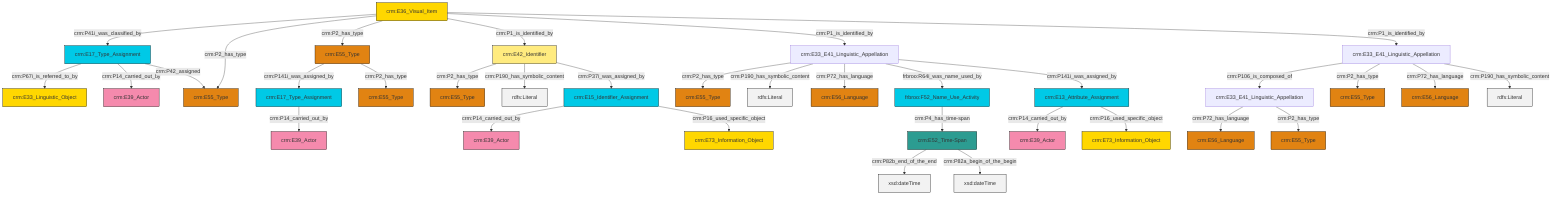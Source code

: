 graph TD
classDef Literal fill:#f2f2f2,stroke:#000000;
classDef CRM_Entity fill:#FFFFFF,stroke:#000000;
classDef Temporal_Entity fill:#00C9E6, stroke:#000000;
classDef Type fill:#E18312, stroke:#000000;
classDef Time-Span fill:#2C9C91, stroke:#000000;
classDef Appellation fill:#FFEB7F, stroke:#000000;
classDef Place fill:#008836, stroke:#000000;
classDef Persistent_Item fill:#B266B2, stroke:#000000;
classDef Conceptual_Object fill:#FFD700, stroke:#000000;
classDef Physical_Thing fill:#D2B48C, stroke:#000000;
classDef Actor fill:#f58aad, stroke:#000000;
classDef PC_Classes fill:#4ce600, stroke:#000000;
classDef Multi fill:#cccccc,stroke:#000000;

0["frbroo:F52_Name_Use_Activity"]:::Temporal_Entity -->|crm:P4_has_time-span| 1["crm:E52_Time-Span"]:::Time-Span
2["crm:E33_E41_Linguistic_Appellation"]:::Default -->|crm:P106_is_composed_of| 3["crm:E33_E41_Linguistic_Appellation"]:::Default
4["crm:E17_Type_Assignment"]:::Temporal_Entity -->|crm:P67i_is_referred_to_by| 5["crm:E33_Linguistic_Object"]:::Conceptual_Object
4["crm:E17_Type_Assignment"]:::Temporal_Entity -->|crm:P14_carried_out_by| 11["crm:E39_Actor"]:::Actor
9["crm:E33_E41_Linguistic_Appellation"]:::Default -->|crm:P2_has_type| 12["crm:E55_Type"]:::Type
15["crm:E17_Type_Assignment"]:::Temporal_Entity -->|crm:P14_carried_out_by| 16["crm:E39_Actor"]:::Actor
17["crm:E13_Attribute_Assignment"]:::Temporal_Entity -->|crm:P14_carried_out_by| 18["crm:E39_Actor"]:::Actor
17["crm:E13_Attribute_Assignment"]:::Temporal_Entity -->|crm:P16_used_specific_object| 19["crm:E73_Information_Object"]:::Conceptual_Object
2["crm:E33_E41_Linguistic_Appellation"]:::Default -->|crm:P2_has_type| 20["crm:E55_Type"]:::Type
3["crm:E33_E41_Linguistic_Appellation"]:::Default -->|crm:P72_has_language| 21["crm:E56_Language"]:::Type
1["crm:E52_Time-Span"]:::Time-Span -->|crm:P82b_end_of_the_end| 23[xsd:dateTime]:::Literal
24["crm:E36_Visual_Item"]:::Conceptual_Object -->|crm:P41i_was_classified_by| 4["crm:E17_Type_Assignment"]:::Temporal_Entity
27["crm:E42_Identifier"]:::Appellation -->|crm:P2_has_type| 13["crm:E55_Type"]:::Type
30["crm:E55_Type"]:::Type -->|crm:P141i_was_assigned_by| 15["crm:E17_Type_Assignment"]:::Temporal_Entity
9["crm:E33_E41_Linguistic_Appellation"]:::Default -->|crm:P190_has_symbolic_content| 32[rdfs:Literal]:::Literal
24["crm:E36_Visual_Item"]:::Conceptual_Object -->|crm:P2_has_type| 37["crm:E55_Type"]:::Type
27["crm:E42_Identifier"]:::Appellation -->|crm:P190_has_symbolic_content| 38[rdfs:Literal]:::Literal
9["crm:E33_E41_Linguistic_Appellation"]:::Default -->|crm:P72_has_language| 7["crm:E56_Language"]:::Type
9["crm:E33_E41_Linguistic_Appellation"]:::Default -->|frbroo:R64i_was_name_used_by| 0["frbroo:F52_Name_Use_Activity"]:::Temporal_Entity
45["crm:E15_Identifier_Assignment"]:::Temporal_Entity -->|crm:P14_carried_out_by| 39["crm:E39_Actor"]:::Actor
45["crm:E15_Identifier_Assignment"]:::Temporal_Entity -->|crm:P16_used_specific_object| 25["crm:E73_Information_Object"]:::Conceptual_Object
2["crm:E33_E41_Linguistic_Appellation"]:::Default -->|crm:P72_has_language| 47["crm:E56_Language"]:::Type
4["crm:E17_Type_Assignment"]:::Temporal_Entity -->|crm:P42_assigned| 37["crm:E55_Type"]:::Type
3["crm:E33_E41_Linguistic_Appellation"]:::Default -->|crm:P2_has_type| 35["crm:E55_Type"]:::Type
30["crm:E55_Type"]:::Type -->|crm:P2_has_type| 28["crm:E55_Type"]:::Type
24["crm:E36_Visual_Item"]:::Conceptual_Object -->|crm:P2_has_type| 30["crm:E55_Type"]:::Type
9["crm:E33_E41_Linguistic_Appellation"]:::Default -->|crm:P141i_was_assigned_by| 17["crm:E13_Attribute_Assignment"]:::Temporal_Entity
2["crm:E33_E41_Linguistic_Appellation"]:::Default -->|crm:P190_has_symbolic_content| 55[rdfs:Literal]:::Literal
27["crm:E42_Identifier"]:::Appellation -->|crm:P37i_was_assigned_by| 45["crm:E15_Identifier_Assignment"]:::Temporal_Entity
24["crm:E36_Visual_Item"]:::Conceptual_Object -->|crm:P1_is_identified_by| 27["crm:E42_Identifier"]:::Appellation
24["crm:E36_Visual_Item"]:::Conceptual_Object -->|crm:P1_is_identified_by| 9["crm:E33_E41_Linguistic_Appellation"]:::Default
24["crm:E36_Visual_Item"]:::Conceptual_Object -->|crm:P1_is_identified_by| 2["crm:E33_E41_Linguistic_Appellation"]:::Default
1["crm:E52_Time-Span"]:::Time-Span -->|crm:P82a_begin_of_the_begin| 62[xsd:dateTime]:::Literal